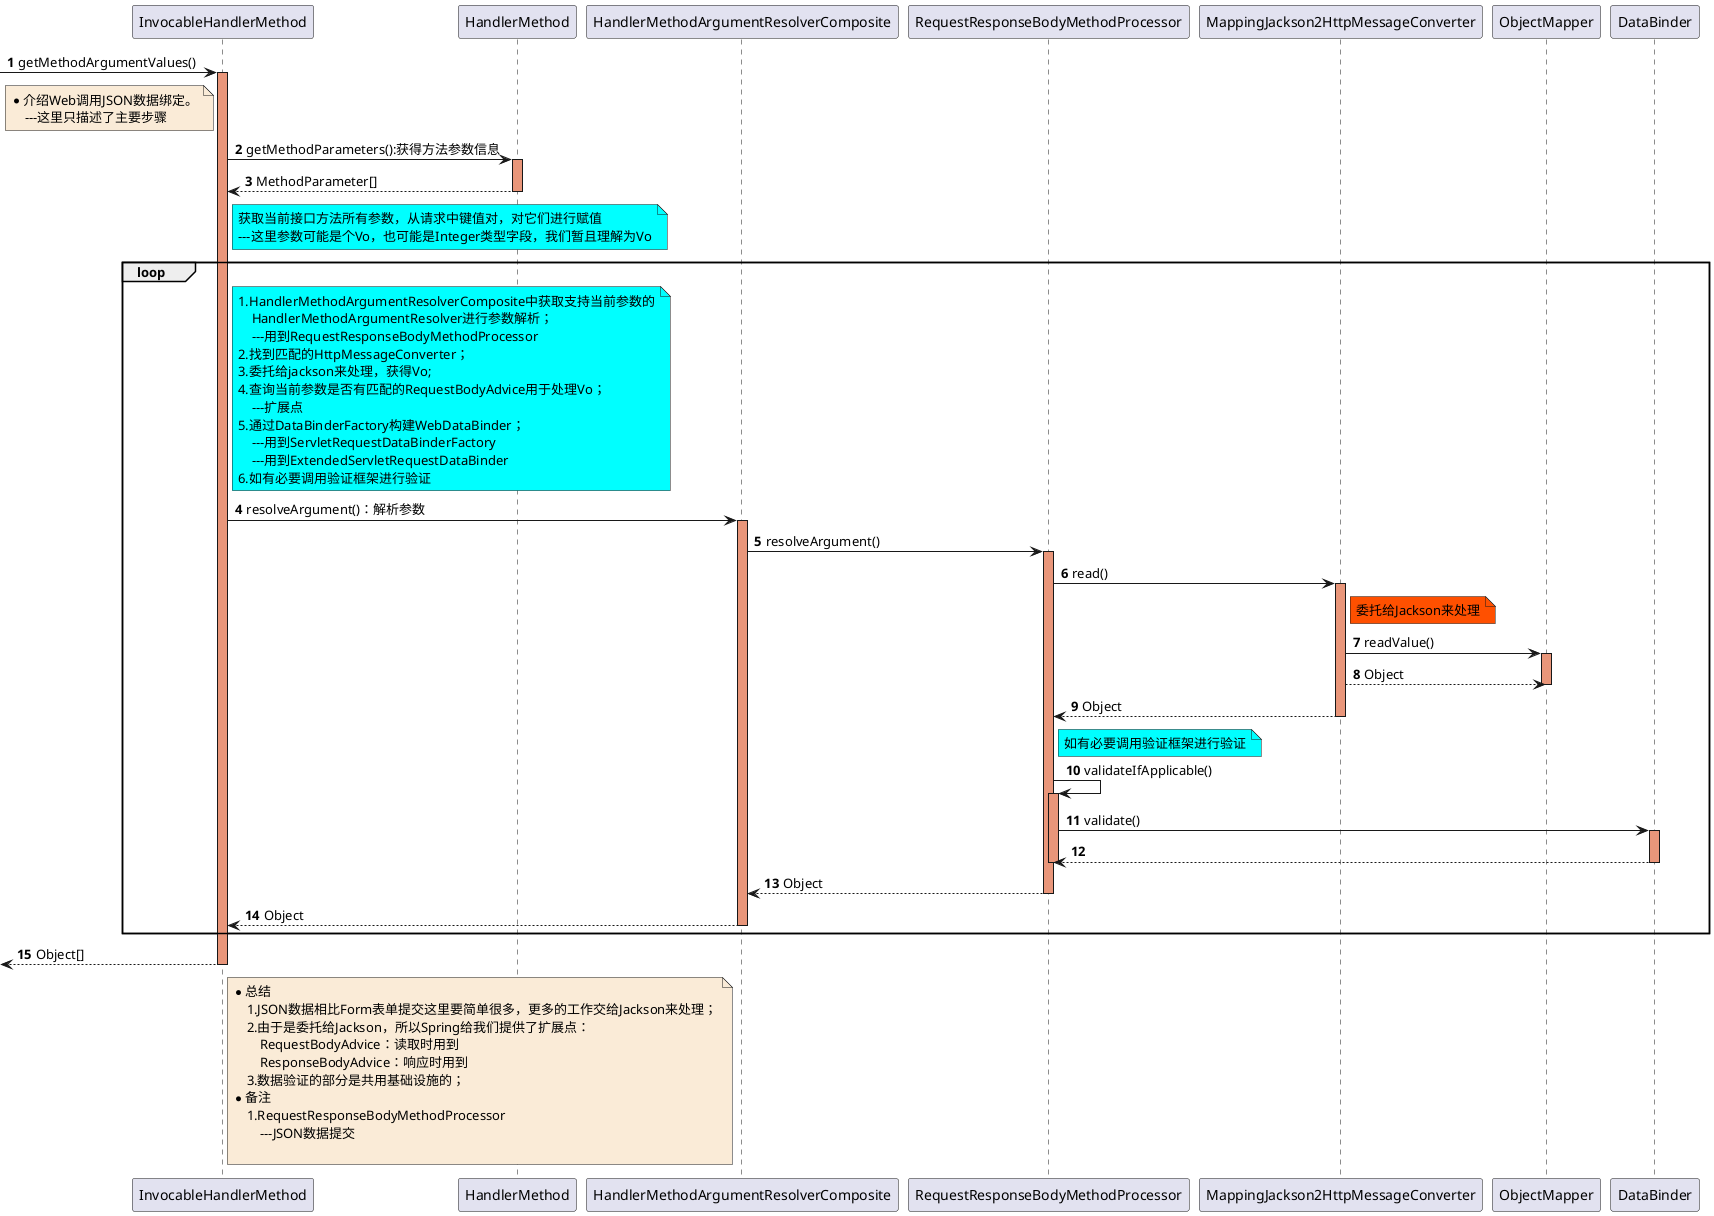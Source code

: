 @startuml
autonumber

-> InvocableHandlerMethod: getMethodArgumentValues()
activate InvocableHandlerMethod #DarkSalmon

    note left of InvocableHandlerMethod #FAEBD7
        *介绍Web调用JSON数据绑定。
            ---这里只描述了主要步骤
    end note

    InvocableHandlerMethod -> HandlerMethod : getMethodParameters():获得方法参数信息
    activate HandlerMethod #DarkSalmon
    HandlerMethod --> InvocableHandlerMethod : MethodParameter[]
    deactivate HandlerMethod
    note right of InvocableHandlerMethod #aqua
        获取当前接口方法所有参数，从请求中键值对，对它们进行赋值
        ---这里参数可能是个Vo，也可能是Integer类型字段，我们暂且理解为Vo
    end note
    loop
        note right of InvocableHandlerMethod #aqua
            1.HandlerMethodArgumentResolverComposite中获取支持当前参数的
                HandlerMethodArgumentResolver进行参数解析；
                ---用到RequestResponseBodyMethodProcessor
            2.找到匹配的HttpMessageConverter；
            3.委托给jackson来处理，获得Vo;
            4.查询当前参数是否有匹配的RequestBodyAdvice用于处理Vo；
                ---扩展点
            5.通过DataBinderFactory构建WebDataBinder；
                ---用到ServletRequestDataBinderFactory
                ---用到ExtendedServletRequestDataBinder
            6.如有必要调用验证框架进行验证
        end note


        InvocableHandlerMethod -> HandlerMethodArgumentResolverComposite: resolveArgument()：解析参数
        activate HandlerMethodArgumentResolverComposite #DarkSalmon

            HandlerMethodArgumentResolverComposite -> RequestResponseBodyMethodProcessor: resolveArgument()
            activate RequestResponseBodyMethodProcessor #DarkSalmon

                RequestResponseBodyMethodProcessor -> MappingJackson2HttpMessageConverter :read()
                activate MappingJackson2HttpMessageConverter #DarkSalmon

                    note right of MappingJackson2HttpMessageConverter #FF5000
                       委托给Jackson来处理
                    end note

                    MappingJackson2HttpMessageConverter -> ObjectMapper :readValue()
                    activate ObjectMapper #DarkSalmon
                    MappingJackson2HttpMessageConverter --> ObjectMapper : Object
                    deactivate ObjectMapper

                MappingJackson2HttpMessageConverter --> RequestResponseBodyMethodProcessor : Object
                deactivate MappingJackson2HttpMessageConverter

                note right of RequestResponseBodyMethodProcessor #aqua
                   如有必要调用验证框架进行验证
                end note
                RequestResponseBodyMethodProcessor -> RequestResponseBodyMethodProcessor : validateIfApplicable()
                activate RequestResponseBodyMethodProcessor #DarkSalmon

                    RequestResponseBodyMethodProcessor -> DataBinder :validate()
                    activate DataBinder #DarkSalmon
                    DataBinder --> RequestResponseBodyMethodProcessor
                    deactivate DataBinder

                deactivate RequestResponseBodyMethodProcessor

            RequestResponseBodyMethodProcessor --> HandlerMethodArgumentResolverComposite : Object
            deactivate RequestResponseBodyMethodProcessor

        HandlerMethodArgumentResolverComposite --> InvocableHandlerMethod : Object
        deactivate HandlerMethodArgumentResolverComposite


    end

   
<-- InvocableHandlerMethod : Object[]
deactivate InvocableHandlerMethod

note right of InvocableHandlerMethod #FAEBD7
    *总结
        1.JSON数据相比Form表单提交这里要简单很多，更多的工作交给Jackson来处理；
        2.由于是委托给Jackson，所以Spring给我们提供了扩展点：
            RequestBodyAdvice：读取时用到
            ResponseBodyAdvice：响应时用到
        3.数据验证的部分是共用基础设施的；
    *备注
        1.RequestResponseBodyMethodProcessor
            ---JSON数据提交

end note

@enduml